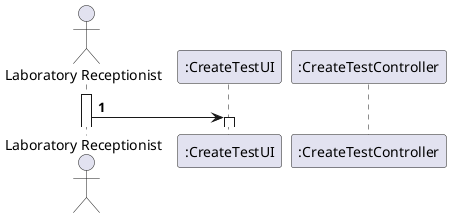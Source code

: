 @startuml
autonumber
actor "Laboratory Receptionist" as LR
participant ":CreateTestUI" as ui
participant ":CreateTestController" as ctrl

activate LR
LR -> ui :
activate ui

@enduml